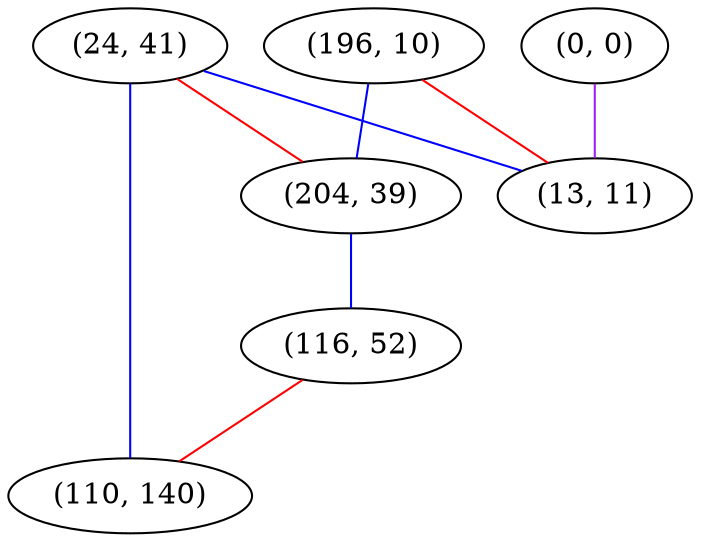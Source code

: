 graph "" {
"(24, 41)";
"(196, 10)";
"(0, 0)";
"(204, 39)";
"(116, 52)";
"(110, 140)";
"(13, 11)";
"(24, 41)" -- "(110, 140)"  [color=blue, key=0, weight=3];
"(24, 41)" -- "(204, 39)"  [color=red, key=0, weight=1];
"(24, 41)" -- "(13, 11)"  [color=blue, key=0, weight=3];
"(196, 10)" -- "(204, 39)"  [color=blue, key=0, weight=3];
"(196, 10)" -- "(13, 11)"  [color=red, key=0, weight=1];
"(0, 0)" -- "(13, 11)"  [color=purple, key=0, weight=4];
"(204, 39)" -- "(116, 52)"  [color=blue, key=0, weight=3];
"(116, 52)" -- "(110, 140)"  [color=red, key=0, weight=1];
}
